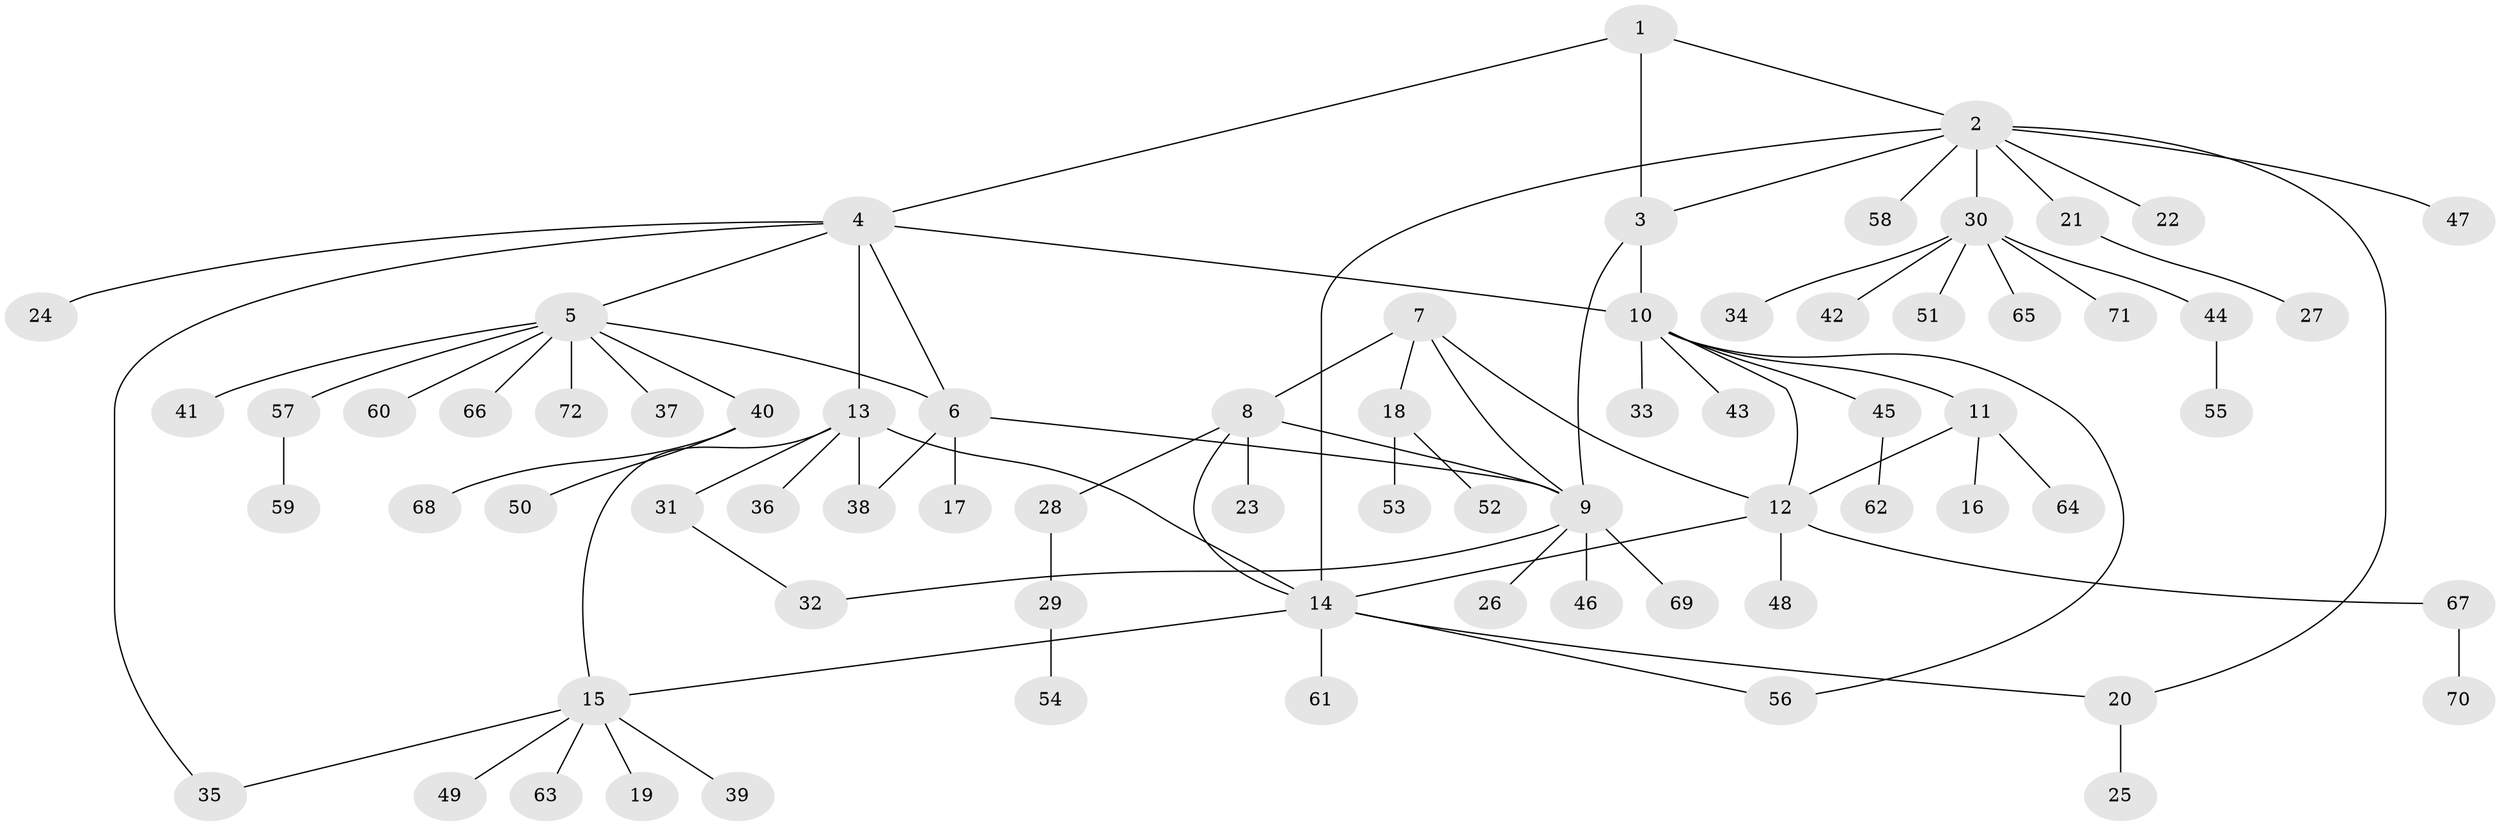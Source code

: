 // coarse degree distribution, {3: 0.09090909090909091, 8: 0.045454545454545456, 7: 0.045454545454545456, 5: 0.13636363636363635, 4: 0.045454545454545456, 6: 0.045454545454545456, 2: 0.22727272727272727, 1: 0.36363636363636365}
// Generated by graph-tools (version 1.1) at 2025/52/03/04/25 22:52:31]
// undirected, 72 vertices, 87 edges
graph export_dot {
  node [color=gray90,style=filled];
  1;
  2;
  3;
  4;
  5;
  6;
  7;
  8;
  9;
  10;
  11;
  12;
  13;
  14;
  15;
  16;
  17;
  18;
  19;
  20;
  21;
  22;
  23;
  24;
  25;
  26;
  27;
  28;
  29;
  30;
  31;
  32;
  33;
  34;
  35;
  36;
  37;
  38;
  39;
  40;
  41;
  42;
  43;
  44;
  45;
  46;
  47;
  48;
  49;
  50;
  51;
  52;
  53;
  54;
  55;
  56;
  57;
  58;
  59;
  60;
  61;
  62;
  63;
  64;
  65;
  66;
  67;
  68;
  69;
  70;
  71;
  72;
  1 -- 2;
  1 -- 3;
  1 -- 4;
  2 -- 3;
  2 -- 14;
  2 -- 20;
  2 -- 21;
  2 -- 22;
  2 -- 30;
  2 -- 47;
  2 -- 58;
  3 -- 9;
  3 -- 10;
  4 -- 5;
  4 -- 6;
  4 -- 10;
  4 -- 13;
  4 -- 24;
  4 -- 35;
  5 -- 6;
  5 -- 37;
  5 -- 40;
  5 -- 41;
  5 -- 57;
  5 -- 60;
  5 -- 66;
  5 -- 72;
  6 -- 9;
  6 -- 17;
  6 -- 38;
  7 -- 8;
  7 -- 9;
  7 -- 12;
  7 -- 18;
  8 -- 9;
  8 -- 14;
  8 -- 23;
  8 -- 28;
  9 -- 26;
  9 -- 32;
  9 -- 46;
  9 -- 69;
  10 -- 11;
  10 -- 12;
  10 -- 33;
  10 -- 43;
  10 -- 45;
  10 -- 56;
  11 -- 12;
  11 -- 16;
  11 -- 64;
  12 -- 14;
  12 -- 48;
  12 -- 67;
  13 -- 14;
  13 -- 15;
  13 -- 31;
  13 -- 36;
  13 -- 38;
  14 -- 15;
  14 -- 20;
  14 -- 56;
  14 -- 61;
  15 -- 19;
  15 -- 35;
  15 -- 39;
  15 -- 49;
  15 -- 63;
  18 -- 52;
  18 -- 53;
  20 -- 25;
  21 -- 27;
  28 -- 29;
  29 -- 54;
  30 -- 34;
  30 -- 42;
  30 -- 44;
  30 -- 51;
  30 -- 65;
  30 -- 71;
  31 -- 32;
  40 -- 50;
  40 -- 68;
  44 -- 55;
  45 -- 62;
  57 -- 59;
  67 -- 70;
}
